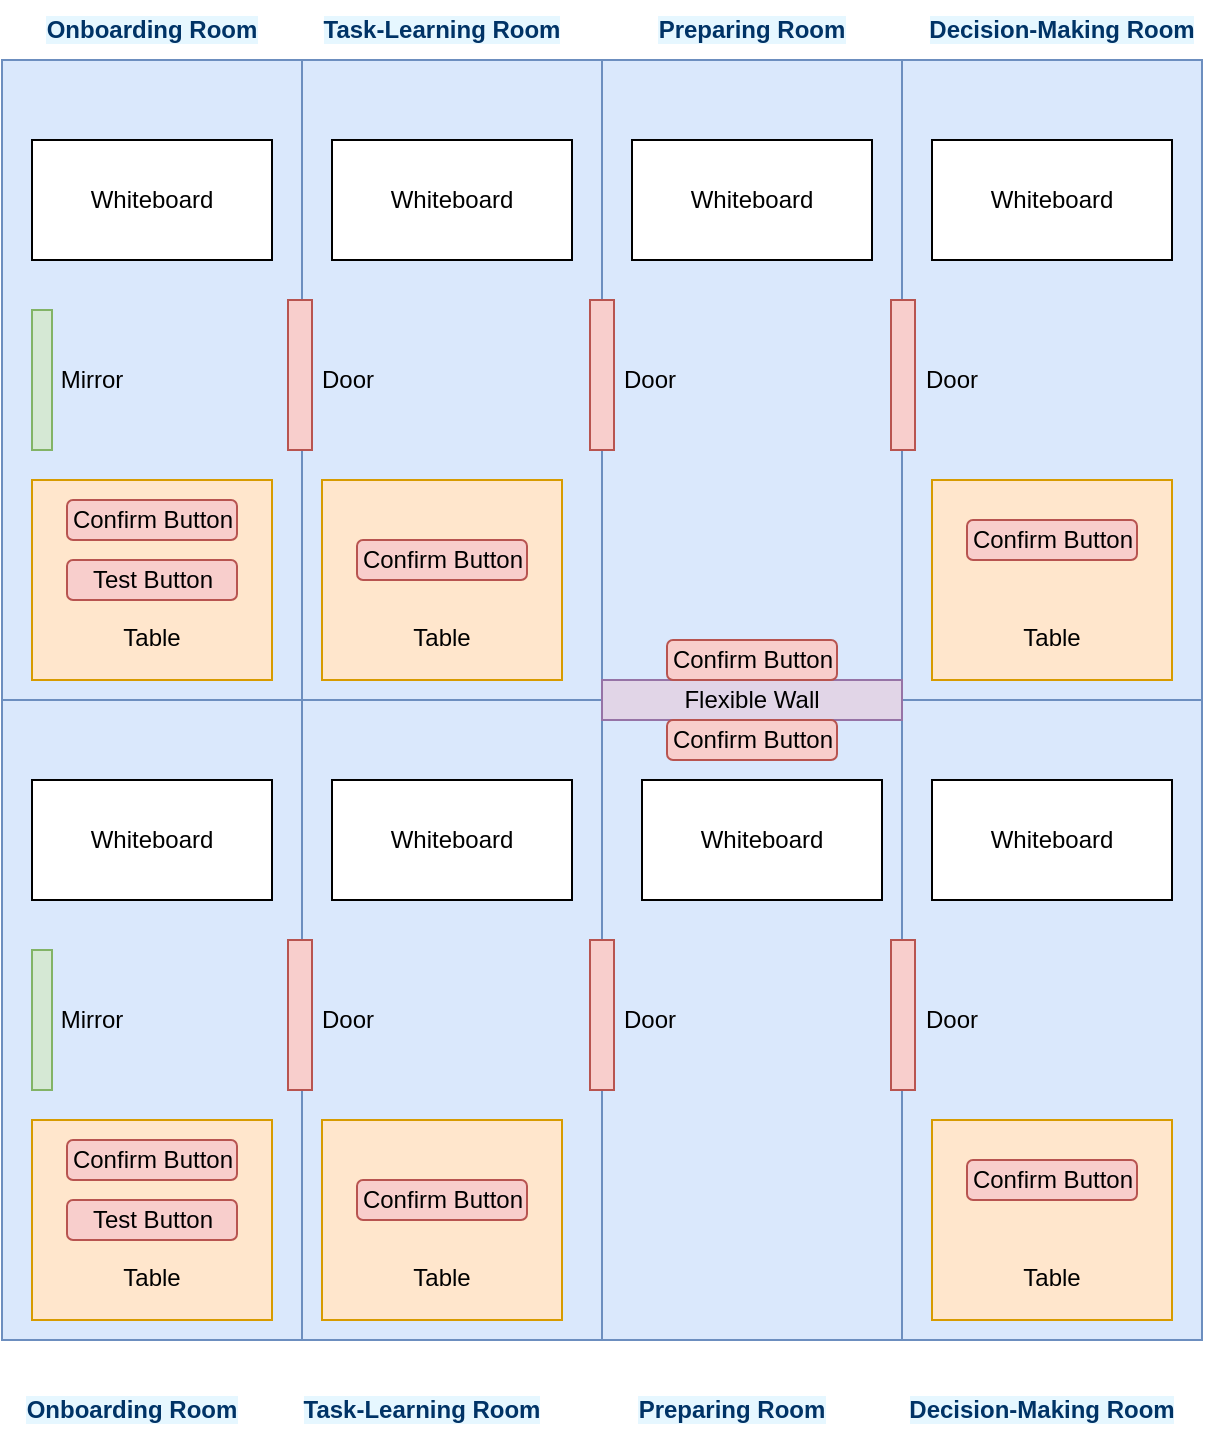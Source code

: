 <mxfile version="26.3.0">
  <diagram name="Page-1" id="099fd60b-425b-db50-ffb0-6b813814b670">
    <mxGraphModel dx="1406" dy="771" grid="1" gridSize="10" guides="1" tooltips="1" connect="1" arrows="1" fold="1" page="1" pageScale="1" pageWidth="850" pageHeight="1100" background="none" math="0" shadow="0">
      <root>
        <mxCell id="0" />
        <mxCell id="1" parent="0" />
        <mxCell id="DH8hbM5EvVcrCHiDLt3n-2" value="" style="rounded=0;whiteSpace=wrap;html=1;fillColor=#dae8fc;strokeColor=#6c8ebf;" vertex="1" parent="1">
          <mxGeometry x="200" y="150" width="150" height="320" as="geometry" />
        </mxCell>
        <mxCell id="DH8hbM5EvVcrCHiDLt3n-9" value="" style="rounded=0;whiteSpace=wrap;html=1;fillColor=#dae8fc;strokeColor=#6c8ebf;" vertex="1" parent="1">
          <mxGeometry x="500" y="150" width="150" height="320" as="geometry" />
        </mxCell>
        <mxCell id="DH8hbM5EvVcrCHiDLt3n-8" value="" style="rounded=0;whiteSpace=wrap;html=1;fillColor=#dae8fc;strokeColor=#6c8ebf;" vertex="1" parent="1">
          <mxGeometry x="350" y="150" width="150" height="320" as="geometry" />
        </mxCell>
        <mxCell id="DH8hbM5EvVcrCHiDLt3n-11" value="" style="rounded=0;whiteSpace=wrap;html=1;fillColor=#dae8fc;strokeColor=#6c8ebf;" vertex="1" parent="1">
          <mxGeometry x="650" y="150" width="150" height="320" as="geometry" />
        </mxCell>
        <mxCell id="DH8hbM5EvVcrCHiDLt3n-12" value="&lt;span style=&quot;color: rgb(0, 51, 102); font-family: Arial, sans-serif; font-weight: 700; background-color: rgb(230, 247, 255);&quot;&gt;Onboarding Room&lt;/span&gt;" style="text;html=1;align=center;verticalAlign=middle;whiteSpace=wrap;rounded=0;" vertex="1" parent="1">
          <mxGeometry x="210" y="120" width="130" height="30" as="geometry" />
        </mxCell>
        <mxCell id="DH8hbM5EvVcrCHiDLt3n-13" value="&lt;span style=&quot;color: rgb(0, 51, 102); font-family: Arial, sans-serif; font-weight: 700; background-color: rgb(230, 247, 255);&quot;&gt;Task-Learning Room&lt;/span&gt;" style="text;html=1;align=center;verticalAlign=middle;whiteSpace=wrap;rounded=0;" vertex="1" parent="1">
          <mxGeometry x="355" y="120" width="130" height="30" as="geometry" />
        </mxCell>
        <mxCell id="DH8hbM5EvVcrCHiDLt3n-14" value="&lt;span style=&quot;color: rgb(0, 51, 102); font-family: Arial, sans-serif; font-weight: 700; background-color: rgb(230, 247, 255);&quot;&gt;Preparing Room&lt;/span&gt;" style="text;html=1;align=center;verticalAlign=middle;whiteSpace=wrap;rounded=0;" vertex="1" parent="1">
          <mxGeometry x="510" y="120" width="130" height="30" as="geometry" />
        </mxCell>
        <mxCell id="DH8hbM5EvVcrCHiDLt3n-15" value="&lt;span style=&quot;color: rgb(0, 51, 102); font-family: Arial, sans-serif; font-weight: 700; background-color: rgb(230, 247, 255);&quot;&gt;Decision-Making Room&lt;/span&gt;" style="text;html=1;align=center;verticalAlign=middle;whiteSpace=wrap;rounded=0;" vertex="1" parent="1">
          <mxGeometry x="660" y="120" width="140" height="30" as="geometry" />
        </mxCell>
        <mxCell id="DH8hbM5EvVcrCHiDLt3n-16" value="Whiteboard" style="rounded=0;whiteSpace=wrap;html=1;" vertex="1" parent="1">
          <mxGeometry x="215" y="190" width="120" height="60" as="geometry" />
        </mxCell>
        <mxCell id="DH8hbM5EvVcrCHiDLt3n-19" value="" style="rounded=0;whiteSpace=wrap;html=1;fillColor=#d5e8d4;strokeColor=#82b366;" vertex="1" parent="1">
          <mxGeometry x="215" y="275" width="10" height="70" as="geometry" />
        </mxCell>
        <mxCell id="DH8hbM5EvVcrCHiDLt3n-20" value="Mirror" style="text;html=1;align=center;verticalAlign=middle;whiteSpace=wrap;rounded=0;" vertex="1" parent="1">
          <mxGeometry x="215" y="295" width="60" height="30" as="geometry" />
        </mxCell>
        <mxCell id="DH8hbM5EvVcrCHiDLt3n-21" value="Whiteboard" style="rounded=0;whiteSpace=wrap;html=1;" vertex="1" parent="1">
          <mxGeometry x="365" y="190" width="120" height="60" as="geometry" />
        </mxCell>
        <mxCell id="DH8hbM5EvVcrCHiDLt3n-22" value="&lt;div&gt;&lt;br&gt;&lt;/div&gt;&lt;div&gt;&lt;br&gt;&lt;/div&gt;&lt;div&gt;&lt;br&gt;&lt;/div&gt;&lt;div&gt;&lt;br&gt;&lt;/div&gt;Table" style="rounded=0;whiteSpace=wrap;html=1;fillColor=#ffe6cc;strokeColor=#d79b00;" vertex="1" parent="1">
          <mxGeometry x="360" y="360" width="120" height="100" as="geometry" />
        </mxCell>
        <mxCell id="DH8hbM5EvVcrCHiDLt3n-24" value="&lt;div&gt;&lt;br&gt;&lt;/div&gt;&lt;div&gt;&lt;br&gt;&lt;/div&gt;&lt;div&gt;&lt;br&gt;&lt;/div&gt;&lt;div&gt;&lt;br&gt;&lt;/div&gt;Table" style="rounded=0;whiteSpace=wrap;html=1;fillColor=#ffe6cc;strokeColor=#d79b00;" vertex="1" parent="1">
          <mxGeometry x="215" y="360" width="120" height="100" as="geometry" />
        </mxCell>
        <mxCell id="DH8hbM5EvVcrCHiDLt3n-25" value="Confirm Button" style="rounded=1;whiteSpace=wrap;html=1;fillColor=#f8cecc;strokeColor=#b85450;" vertex="1" parent="1">
          <mxGeometry x="232.5" y="370" width="85" height="20" as="geometry" />
        </mxCell>
        <mxCell id="DH8hbM5EvVcrCHiDLt3n-26" value="Test Button" style="rounded=1;whiteSpace=wrap;html=1;fillColor=#f8cecc;strokeColor=#b85450;" vertex="1" parent="1">
          <mxGeometry x="232.5" y="400" width="85" height="20" as="geometry" />
        </mxCell>
        <mxCell id="DH8hbM5EvVcrCHiDLt3n-27" value="Confirm Button" style="rounded=1;whiteSpace=wrap;html=1;fillColor=#f8cecc;strokeColor=#b85450;" vertex="1" parent="1">
          <mxGeometry x="377.5" y="390" width="85" height="20" as="geometry" />
        </mxCell>
        <mxCell id="DH8hbM5EvVcrCHiDLt3n-28" value="" style="rounded=0;whiteSpace=wrap;html=1;fillColor=#f8cecc;strokeColor=#b85450;" vertex="1" parent="1">
          <mxGeometry x="343" y="270" width="12" height="75" as="geometry" />
        </mxCell>
        <mxCell id="DH8hbM5EvVcrCHiDLt3n-29" value="Door" style="text;html=1;align=center;verticalAlign=middle;whiteSpace=wrap;rounded=0;" vertex="1" parent="1">
          <mxGeometry x="343" y="295" width="60" height="30" as="geometry" />
        </mxCell>
        <mxCell id="DH8hbM5EvVcrCHiDLt3n-30" value="Whiteboard" style="rounded=0;whiteSpace=wrap;html=1;" vertex="1" parent="1">
          <mxGeometry x="665" y="190" width="120" height="60" as="geometry" />
        </mxCell>
        <mxCell id="DH8hbM5EvVcrCHiDLt3n-31" value="&lt;div&gt;&lt;br&gt;&lt;/div&gt;&lt;div&gt;&lt;br&gt;&lt;/div&gt;&lt;div&gt;&lt;br&gt;&lt;/div&gt;&lt;div&gt;&lt;br&gt;&lt;/div&gt;Table" style="rounded=0;whiteSpace=wrap;html=1;fillColor=#ffe6cc;strokeColor=#d79b00;" vertex="1" parent="1">
          <mxGeometry x="665" y="360" width="120" height="100" as="geometry" />
        </mxCell>
        <mxCell id="DH8hbM5EvVcrCHiDLt3n-32" value="Confirm Button" style="rounded=1;whiteSpace=wrap;html=1;fillColor=#f8cecc;strokeColor=#b85450;" vertex="1" parent="1">
          <mxGeometry x="682.5" y="380" width="85" height="20" as="geometry" />
        </mxCell>
        <mxCell id="DH8hbM5EvVcrCHiDLt3n-34" value="" style="rounded=0;whiteSpace=wrap;html=1;fillColor=#f8cecc;strokeColor=#b85450;" vertex="1" parent="1">
          <mxGeometry x="494" y="270" width="12" height="75" as="geometry" />
        </mxCell>
        <mxCell id="DH8hbM5EvVcrCHiDLt3n-35" value="Door" style="text;html=1;align=center;verticalAlign=middle;whiteSpace=wrap;rounded=0;" vertex="1" parent="1">
          <mxGeometry x="494" y="295" width="60" height="30" as="geometry" />
        </mxCell>
        <mxCell id="DH8hbM5EvVcrCHiDLt3n-36" value="" style="rounded=0;whiteSpace=wrap;html=1;fillColor=#f8cecc;strokeColor=#b85450;" vertex="1" parent="1">
          <mxGeometry x="644.5" y="270" width="12" height="75" as="geometry" />
        </mxCell>
        <mxCell id="DH8hbM5EvVcrCHiDLt3n-37" value="Door" style="text;html=1;align=center;verticalAlign=middle;whiteSpace=wrap;rounded=0;" vertex="1" parent="1">
          <mxGeometry x="644.5" y="295" width="60" height="30" as="geometry" />
        </mxCell>
        <mxCell id="DH8hbM5EvVcrCHiDLt3n-38" value="" style="rounded=0;whiteSpace=wrap;html=1;fillColor=#dae8fc;strokeColor=#6c8ebf;" vertex="1" parent="1">
          <mxGeometry x="200" y="470" width="150" height="320" as="geometry" />
        </mxCell>
        <mxCell id="DH8hbM5EvVcrCHiDLt3n-39" value="" style="rounded=0;whiteSpace=wrap;html=1;fillColor=#dae8fc;strokeColor=#6c8ebf;" vertex="1" parent="1">
          <mxGeometry x="500" y="470" width="150" height="320" as="geometry" />
        </mxCell>
        <mxCell id="DH8hbM5EvVcrCHiDLt3n-40" value="" style="rounded=0;whiteSpace=wrap;html=1;fillColor=#dae8fc;strokeColor=#6c8ebf;" vertex="1" parent="1">
          <mxGeometry x="350" y="470" width="150" height="320" as="geometry" />
        </mxCell>
        <mxCell id="DH8hbM5EvVcrCHiDLt3n-41" value="" style="rounded=0;whiteSpace=wrap;html=1;fillColor=#dae8fc;strokeColor=#6c8ebf;" vertex="1" parent="1">
          <mxGeometry x="650" y="470" width="150" height="320" as="geometry" />
        </mxCell>
        <mxCell id="DH8hbM5EvVcrCHiDLt3n-42" value="&lt;span style=&quot;color: rgb(0, 51, 102); font-family: Arial, sans-serif; font-weight: 700; background-color: rgb(230, 247, 255);&quot;&gt;Onboarding Room&lt;/span&gt;" style="text;html=1;align=center;verticalAlign=middle;whiteSpace=wrap;rounded=0;" vertex="1" parent="1">
          <mxGeometry x="200" y="810" width="130" height="30" as="geometry" />
        </mxCell>
        <mxCell id="DH8hbM5EvVcrCHiDLt3n-43" value="&lt;span style=&quot;color: rgb(0, 51, 102); font-family: Arial, sans-serif; font-weight: 700; background-color: rgb(230, 247, 255);&quot;&gt;Task-Learning Room&lt;/span&gt;" style="text;html=1;align=center;verticalAlign=middle;whiteSpace=wrap;rounded=0;" vertex="1" parent="1">
          <mxGeometry x="345" y="810" width="130" height="30" as="geometry" />
        </mxCell>
        <mxCell id="DH8hbM5EvVcrCHiDLt3n-44" value="&lt;span style=&quot;color: rgb(0, 51, 102); font-family: Arial, sans-serif; font-weight: 700; background-color: rgb(230, 247, 255);&quot;&gt;Preparing Room&lt;/span&gt;" style="text;html=1;align=center;verticalAlign=middle;whiteSpace=wrap;rounded=0;" vertex="1" parent="1">
          <mxGeometry x="500" y="810" width="130" height="30" as="geometry" />
        </mxCell>
        <mxCell id="DH8hbM5EvVcrCHiDLt3n-45" value="&lt;span style=&quot;color: rgb(0, 51, 102); font-family: Arial, sans-serif; font-weight: 700; background-color: rgb(230, 247, 255);&quot;&gt;Decision-Making Room&lt;/span&gt;" style="text;html=1;align=center;verticalAlign=middle;whiteSpace=wrap;rounded=0;" vertex="1" parent="1">
          <mxGeometry x="650" y="810" width="140" height="30" as="geometry" />
        </mxCell>
        <mxCell id="DH8hbM5EvVcrCHiDLt3n-46" value="Whiteboard" style="rounded=0;whiteSpace=wrap;html=1;" vertex="1" parent="1">
          <mxGeometry x="215" y="510" width="120" height="60" as="geometry" />
        </mxCell>
        <mxCell id="DH8hbM5EvVcrCHiDLt3n-47" value="" style="rounded=0;whiteSpace=wrap;html=1;fillColor=#d5e8d4;strokeColor=#82b366;" vertex="1" parent="1">
          <mxGeometry x="215" y="595" width="10" height="70" as="geometry" />
        </mxCell>
        <mxCell id="DH8hbM5EvVcrCHiDLt3n-48" value="Mirror" style="text;html=1;align=center;verticalAlign=middle;whiteSpace=wrap;rounded=0;" vertex="1" parent="1">
          <mxGeometry x="215" y="615" width="60" height="30" as="geometry" />
        </mxCell>
        <mxCell id="DH8hbM5EvVcrCHiDLt3n-49" value="Whiteboard" style="rounded=0;whiteSpace=wrap;html=1;" vertex="1" parent="1">
          <mxGeometry x="365" y="510" width="120" height="60" as="geometry" />
        </mxCell>
        <mxCell id="DH8hbM5EvVcrCHiDLt3n-50" value="&lt;div&gt;&lt;br&gt;&lt;/div&gt;&lt;div&gt;&lt;br&gt;&lt;/div&gt;&lt;div&gt;&lt;br&gt;&lt;/div&gt;&lt;div&gt;&lt;br&gt;&lt;/div&gt;Table" style="rounded=0;whiteSpace=wrap;html=1;fillColor=#ffe6cc;strokeColor=#d79b00;" vertex="1" parent="1">
          <mxGeometry x="360" y="680" width="120" height="100" as="geometry" />
        </mxCell>
        <mxCell id="DH8hbM5EvVcrCHiDLt3n-51" value="&lt;div&gt;&lt;br&gt;&lt;/div&gt;&lt;div&gt;&lt;br&gt;&lt;/div&gt;&lt;div&gt;&lt;br&gt;&lt;/div&gt;&lt;div&gt;&lt;br&gt;&lt;/div&gt;Table" style="rounded=0;whiteSpace=wrap;html=1;fillColor=#ffe6cc;strokeColor=#d79b00;" vertex="1" parent="1">
          <mxGeometry x="215" y="680" width="120" height="100" as="geometry" />
        </mxCell>
        <mxCell id="DH8hbM5EvVcrCHiDLt3n-52" value="Confirm Button" style="rounded=1;whiteSpace=wrap;html=1;fillColor=#f8cecc;strokeColor=#b85450;" vertex="1" parent="1">
          <mxGeometry x="232.5" y="690" width="85" height="20" as="geometry" />
        </mxCell>
        <mxCell id="DH8hbM5EvVcrCHiDLt3n-53" value="Test Button" style="rounded=1;whiteSpace=wrap;html=1;fillColor=#f8cecc;strokeColor=#b85450;" vertex="1" parent="1">
          <mxGeometry x="232.5" y="720" width="85" height="20" as="geometry" />
        </mxCell>
        <mxCell id="DH8hbM5EvVcrCHiDLt3n-54" value="Confirm Button" style="rounded=1;whiteSpace=wrap;html=1;fillColor=#f8cecc;strokeColor=#b85450;" vertex="1" parent="1">
          <mxGeometry x="377.5" y="710" width="85" height="20" as="geometry" />
        </mxCell>
        <mxCell id="DH8hbM5EvVcrCHiDLt3n-55" value="" style="rounded=0;whiteSpace=wrap;html=1;fillColor=#f8cecc;strokeColor=#b85450;" vertex="1" parent="1">
          <mxGeometry x="343" y="590" width="12" height="75" as="geometry" />
        </mxCell>
        <mxCell id="DH8hbM5EvVcrCHiDLt3n-56" value="Door" style="text;html=1;align=center;verticalAlign=middle;whiteSpace=wrap;rounded=0;" vertex="1" parent="1">
          <mxGeometry x="343" y="615" width="60" height="30" as="geometry" />
        </mxCell>
        <mxCell id="DH8hbM5EvVcrCHiDLt3n-57" value="Whiteboard" style="rounded=0;whiteSpace=wrap;html=1;" vertex="1" parent="1">
          <mxGeometry x="665" y="510" width="120" height="60" as="geometry" />
        </mxCell>
        <mxCell id="DH8hbM5EvVcrCHiDLt3n-58" value="&lt;div&gt;&lt;br&gt;&lt;/div&gt;&lt;div&gt;&lt;br&gt;&lt;/div&gt;&lt;div&gt;&lt;br&gt;&lt;/div&gt;&lt;div&gt;&lt;br&gt;&lt;/div&gt;Table" style="rounded=0;whiteSpace=wrap;html=1;fillColor=#ffe6cc;strokeColor=#d79b00;" vertex="1" parent="1">
          <mxGeometry x="665" y="680" width="120" height="100" as="geometry" />
        </mxCell>
        <mxCell id="DH8hbM5EvVcrCHiDLt3n-59" value="Confirm Button" style="rounded=1;whiteSpace=wrap;html=1;fillColor=#f8cecc;strokeColor=#b85450;" vertex="1" parent="1">
          <mxGeometry x="682.5" y="700" width="85" height="20" as="geometry" />
        </mxCell>
        <mxCell id="DH8hbM5EvVcrCHiDLt3n-60" value="" style="rounded=0;whiteSpace=wrap;html=1;fillColor=#f8cecc;strokeColor=#b85450;" vertex="1" parent="1">
          <mxGeometry x="494" y="590" width="12" height="75" as="geometry" />
        </mxCell>
        <mxCell id="DH8hbM5EvVcrCHiDLt3n-61" value="Door" style="text;html=1;align=center;verticalAlign=middle;whiteSpace=wrap;rounded=0;" vertex="1" parent="1">
          <mxGeometry x="494" y="615" width="60" height="30" as="geometry" />
        </mxCell>
        <mxCell id="DH8hbM5EvVcrCHiDLt3n-62" value="" style="rounded=0;whiteSpace=wrap;html=1;fillColor=#f8cecc;strokeColor=#b85450;" vertex="1" parent="1">
          <mxGeometry x="644.5" y="590" width="12" height="75" as="geometry" />
        </mxCell>
        <mxCell id="DH8hbM5EvVcrCHiDLt3n-63" value="Door" style="text;html=1;align=center;verticalAlign=middle;whiteSpace=wrap;rounded=0;" vertex="1" parent="1">
          <mxGeometry x="644.5" y="615" width="60" height="30" as="geometry" />
        </mxCell>
        <mxCell id="DH8hbM5EvVcrCHiDLt3n-64" value="Flexible Wall" style="rounded=0;whiteSpace=wrap;html=1;fillColor=#e1d5e7;strokeColor=#9673a6;" vertex="1" parent="1">
          <mxGeometry x="500" y="460" width="150" height="20" as="geometry" />
        </mxCell>
        <mxCell id="DH8hbM5EvVcrCHiDLt3n-65" value="Confirm Button" style="rounded=1;whiteSpace=wrap;html=1;fillColor=#f8cecc;strokeColor=#b85450;" vertex="1" parent="1">
          <mxGeometry x="532.5" y="480" width="85" height="20" as="geometry" />
        </mxCell>
        <mxCell id="DH8hbM5EvVcrCHiDLt3n-66" value="Confirm Button" style="rounded=1;whiteSpace=wrap;html=1;fillColor=#f8cecc;strokeColor=#b85450;" vertex="1" parent="1">
          <mxGeometry x="532.5" y="440" width="85" height="20" as="geometry" />
        </mxCell>
        <mxCell id="DH8hbM5EvVcrCHiDLt3n-70" value="Whiteboard" style="rounded=0;whiteSpace=wrap;html=1;" vertex="1" parent="1">
          <mxGeometry x="520" y="510" width="120" height="60" as="geometry" />
        </mxCell>
        <mxCell id="DH8hbM5EvVcrCHiDLt3n-71" value="Whiteboard" style="rounded=0;whiteSpace=wrap;html=1;" vertex="1" parent="1">
          <mxGeometry x="515" y="190" width="120" height="60" as="geometry" />
        </mxCell>
      </root>
    </mxGraphModel>
  </diagram>
</mxfile>
